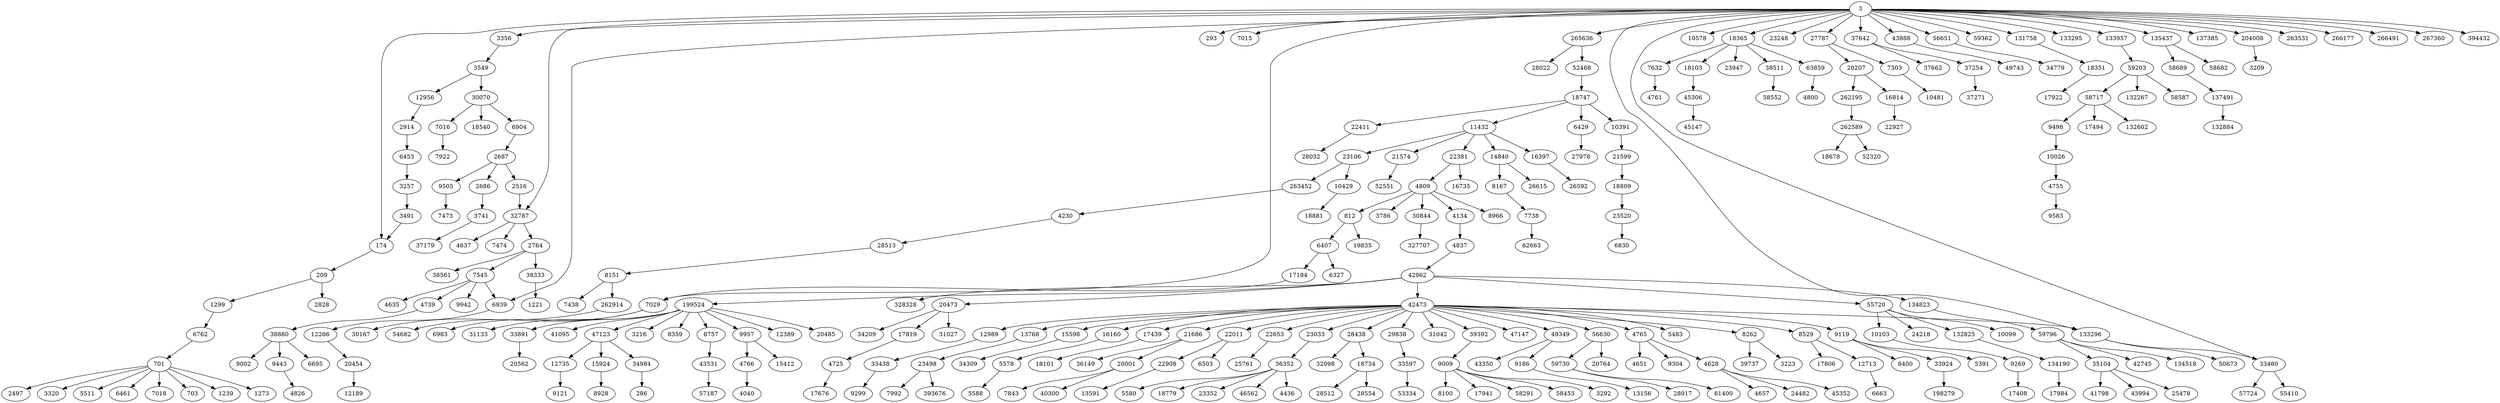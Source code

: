 digraph {
  // Node definitions.
  3;
  174;
  209;
  286;
  293;
  701;
  703;
  812;
  1221;
  1239;
  1273;
  1299;
  2497;
  2516;
  2686;
  2687;
  2764;
  2828;
  2914;
  3209;
  3216;
  3223;
  3257;
  3292;
  3320;
  3356;
  3491;
  3549;
  3741;
  3786;
  4040;
  4134;
  4230;
  4436;
  4628;
  4635;
  4637;
  4651;
  4657;
  4725;
  4739;
  4755;
  4761;
  4765;
  4766;
  4800;
  4809;
  4826;
  4837;
  5391;
  5483;
  5511;
  5578;
  5580;
  5588;
  6327;
  6407;
  6429;
  6453;
  6461;
  6503;
  6663;
  6695;
  6762;
  6830;
  6904;
  6939;
  6983;
  7015;
  7016;
  7018;
  7029;
  7303;
  7438;
  7473;
  7474;
  7545;
  7632;
  7738;
  7843;
  7922;
  7992;
  8100;
  8151;
  8167;
  8262;
  8359;
  8400;
  8529;
  8757;
  8928;
  8966;
  9002;
  9009;
  9119;
  9121;
  9186;
  9269;
  9299;
  9304;
  9443;
  9498;
  9505;
  9583;
  9942;
  9957;
  10026;
  10099;
  10103;
  10391;
  10429;
  10481;
  10578;
  11432;
  12189;
  12266;
  12389;
  12713;
  12735;
  12956;
  12989;
  13156;
  13591;
  13768;
  14840;
  15412;
  15598;
  15924;
  16160;
  16397;
  16735;
  16814;
  17184;
  17408;
  17439;
  17494;
  17676;
  17806;
  17819;
  17922;
  17941;
  17984;
  18101;
  18103;
  18351;
  18365;
  18540;
  18678;
  18734;
  18747;
  18779;
  18809;
  18881;
  19835;
  20001;
  20207;
  20454;
  20473;
  20485;
  20562;
  20764;
  21574;
  21599;
  21686;
  22011;
  22381;
  22411;
  22653;
  22908;
  22927;
  23033;
  23106;
  23248;
  23352;
  23498;
  23520;
  23947;
  24218;
  24482;
  25478;
  25761;
  26592;
  26615;
  27787;
  27978;
  28022;
  28032;
  28438;
  28512;
  28513;
  28554;
  28917;
  29838;
  30070;
  30167;
  30844;
  31027;
  31042;
  31133;
  32098;
  32787;
  33438;
  33480;
  33597;
  33891;
  33924;
  34209;
  34309;
  34779;
  34984;
  35104;
  36149;
  36352;
  37179;
  37254;
  37271;
  37642;
  37662;
  38333;
  38511;
  38561;
  38880;
  39392;
  39737;
  40300;
  41095;
  41798;
  42473;
  42745;
  42962;
  43350;
  43531;
  43888;
  43994;
  45147;
  45306;
  45352;
  46562;
  47123;
  47147;
  49349;
  49743;
  50673;
  52320;
  52468;
  52551;
  53334;
  54682;
  55410;
  55720;
  56630;
  56651;
  57187;
  57724;
  58291;
  58453;
  58552;
  58587;
  58682;
  58689;
  58717;
  59203;
  59362;
  59730;
  59796;
  61400;
  62663;
  63859;
  131758;
  132267;
  132602;
  132825;
  132884;
  133295;
  133296;
  133957;
  134190;
  134518;
  134823;
  135437;
  137385;
  137491;
  198279;
  199524;
  204008;
  262195;
  262589;
  262914;
  263452;
  263531;
  265636;
  266177;
  266491;
  267360;
  327707;
  328328;
  393676;
  394432;

  // Edge definitions.
  3 -> 174;
  3 -> 293;
  3 -> 3356;
  3 -> 6939;
  3 -> 7015;
  3 -> 7029;
  3 -> 10578;
  3 -> 18365;
  3 -> 23248;
  3 -> 27787;
  3 -> 32787;
  3 -> 33480;
  3 -> 37642;
  3 -> 43888;
  3 -> 56651;
  3 -> 59362;
  3 -> 131758;
  3 -> 133295;
  3 -> 133296;
  3 -> 133957;
  3 -> 135437;
  3 -> 137385;
  3 -> 204008;
  3 -> 263531;
  3 -> 265636;
  3 -> 266177;
  3 -> 266491;
  3 -> 267360;
  3 -> 394432;
  174 -> 209;
  209 -> 1299;
  209 -> 2828;
  701 -> 703;
  701 -> 1239;
  701 -> 1273;
  701 -> 2497;
  701 -> 3320;
  701 -> 5511;
  701 -> 6461;
  701 -> 7018;
  812 -> 6407;
  812 -> 19835;
  1299 -> 6762;
  2516 -> 32787;
  2686 -> 3741;
  2687 -> 2516;
  2687 -> 2686;
  2687 -> 9505;
  2764 -> 7545;
  2764 -> 38333;
  2764 -> 38561;
  2914 -> 6453;
  3257 -> 3491;
  3356 -> 3549;
  3491 -> 174;
  3549 -> 12956;
  3549 -> 30070;
  3741 -> 37179;
  4134 -> 4837;
  4230 -> 28513;
  4628 -> 4657;
  4628 -> 24482;
  4628 -> 45352;
  4725 -> 17676;
  4739 -> 38880;
  4755 -> 9583;
  4765 -> 4628;
  4765 -> 4651;
  4765 -> 9304;
  4766 -> 4040;
  4809 -> 812;
  4809 -> 3786;
  4809 -> 4134;
  4809 -> 8966;
  4809 -> 30844;
  4837 -> 42962;
  5578 -> 5588;
  6407 -> 6327;
  6407 -> 17184;
  6429 -> 27978;
  6453 -> 3257;
  6762 -> 701;
  6904 -> 2687;
  6939 -> 12266;
  7016 -> 7922;
  7029 -> 6983;
  7029 -> 54682;
  7303 -> 10481;
  7545 -> 4635;
  7545 -> 4739;
  7545 -> 6939;
  7545 -> 9942;
  7632 -> 4761;
  7738 -> 62663;
  8151 -> 7438;
  8151 -> 262914;
  8167 -> 7738;
  8262 -> 3223;
  8262 -> 39737;
  8529 -> 12713;
  8529 -> 17806;
  8757 -> 43531;
  9009 -> 3292;
  9009 -> 8100;
  9009 -> 17941;
  9009 -> 58291;
  9009 -> 58453;
  9119 -> 5391;
  9119 -> 8400;
  9119 -> 33924;
  9186 -> 13156;
  9269 -> 17408;
  9443 -> 4826;
  9498 -> 10026;
  9505 -> 7473;
  9957 -> 4766;
  9957 -> 15412;
  10026 -> 4755;
  10103 -> 9269;
  10391 -> 21599;
  10429 -> 18881;
  11432 -> 14840;
  11432 -> 16397;
  11432 -> 21574;
  11432 -> 22381;
  11432 -> 23106;
  12266 -> 20454;
  12713 -> 6663;
  12735 -> 9121;
  12956 -> 2914;
  12989 -> 33438;
  13768 -> 23498;
  14840 -> 8167;
  14840 -> 26615;
  15598 -> 34309;
  15924 -> 8928;
  16160 -> 5578;
  16397 -> 26592;
  16814 -> 22927;
  17184 -> 7029;
  17439 -> 18101;
  17819 -> 4725;
  18103 -> 45306;
  18351 -> 17922;
  18365 -> 7632;
  18365 -> 18103;
  18365 -> 23947;
  18365 -> 38511;
  18365 -> 63859;
  18734 -> 28512;
  18734 -> 28554;
  18747 -> 6429;
  18747 -> 10391;
  18747 -> 11432;
  18747 -> 22411;
  18809 -> 23520;
  20001 -> 7843;
  20001 -> 40300;
  20207 -> 16814;
  20207 -> 262195;
  20454 -> 12189;
  20473 -> 17819;
  20473 -> 31027;
  20473 -> 34209;
  21574 -> 52551;
  21599 -> 18809;
  21686 -> 20001;
  21686 -> 36149;
  22011 -> 6503;
  22011 -> 22908;
  22381 -> 4809;
  22381 -> 16735;
  22411 -> 28032;
  22653 -> 25761;
  22908 -> 13591;
  23033 -> 36352;
  23106 -> 10429;
  23106 -> 263452;
  23498 -> 7992;
  23498 -> 393676;
  23520 -> 6830;
  27787 -> 7303;
  27787 -> 20207;
  28438 -> 18734;
  28438 -> 32098;
  28513 -> 8151;
  29838 -> 33597;
  30070 -> 6904;
  30070 -> 7016;
  30070 -> 18540;
  30844 -> 327707;
  32787 -> 2764;
  32787 -> 4637;
  32787 -> 7474;
  33438 -> 9299;
  33480 -> 55410;
  33480 -> 57724;
  33597 -> 53334;
  33891 -> 20562;
  33924 -> 198279;
  34984 -> 286;
  35104 -> 25478;
  35104 -> 41798;
  35104 -> 43994;
  36352 -> 4436;
  36352 -> 5580;
  36352 -> 18779;
  36352 -> 23352;
  36352 -> 46562;
  37254 -> 37271;
  37642 -> 37254;
  37642 -> 37662;
  38333 -> 1221;
  38511 -> 58552;
  38880 -> 6695;
  38880 -> 9002;
  38880 -> 9443;
  39392 -> 9009;
  42473 -> 4765;
  42473 -> 5483;
  42473 -> 8262;
  42473 -> 8529;
  42473 -> 9119;
  42473 -> 12989;
  42473 -> 13768;
  42473 -> 15598;
  42473 -> 16160;
  42473 -> 17439;
  42473 -> 21686;
  42473 -> 22011;
  42473 -> 22653;
  42473 -> 23033;
  42473 -> 28438;
  42473 -> 29838;
  42473 -> 31042;
  42473 -> 39392;
  42473 -> 47147;
  42473 -> 49349;
  42473 -> 56630;
  42473 -> 133296;
  42962 -> 20473;
  42962 -> 42473;
  42962 -> 55720;
  42962 -> 134823;
  42962 -> 199524;
  42962 -> 328328;
  43531 -> 57187;
  43888 -> 49743;
  45306 -> 45147;
  47123 -> 12735;
  47123 -> 15924;
  47123 -> 34984;
  49349 -> 9186;
  49349 -> 43350;
  52468 -> 18747;
  55720 -> 10099;
  55720 -> 10103;
  55720 -> 24218;
  55720 -> 132825;
  56630 -> 20764;
  56630 -> 59730;
  56651 -> 34779;
  58689 -> 137491;
  58717 -> 9498;
  58717 -> 17494;
  58717 -> 132602;
  59203 -> 58587;
  59203 -> 58717;
  59203 -> 132267;
  59730 -> 28917;
  59730 -> 61400;
  59796 -> 35104;
  59796 -> 42745;
  59796 -> 134518;
  63859 -> 4800;
  131758 -> 18351;
  132825 -> 134190;
  133296 -> 33480;
  133296 -> 50673;
  133957 -> 59203;
  134190 -> 17984;
  134823 -> 59796;
  135437 -> 58682;
  135437 -> 58689;
  137491 -> 132884;
  199524 -> 3216;
  199524 -> 8359;
  199524 -> 8757;
  199524 -> 9957;
  199524 -> 12389;
  199524 -> 20485;
  199524 -> 31133;
  199524 -> 33891;
  199524 -> 41095;
  199524 -> 47123;
  204008 -> 3209;
  262195 -> 262589;
  262589 -> 18678;
  262589 -> 52320;
  262914 -> 30167;
  263452 -> 4230;
  265636 -> 28022;
  265636 -> 52468;
}